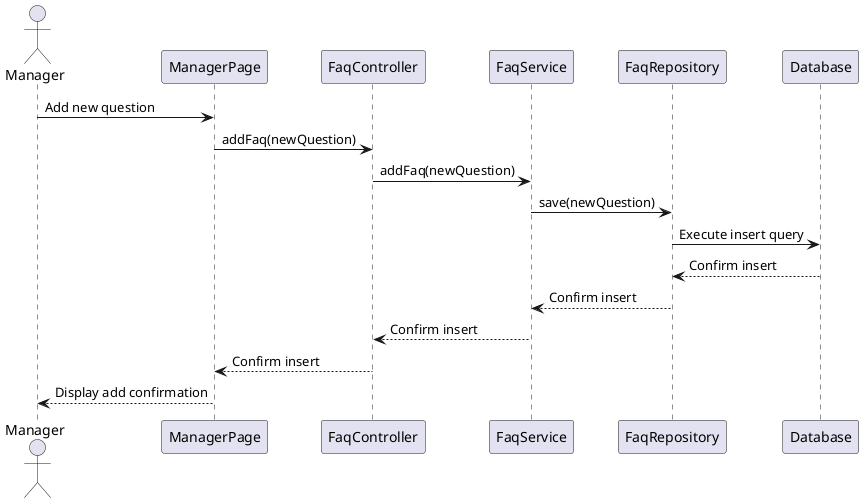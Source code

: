 @startuml
actor Manager

Manager -> ManagerPage: Add new question
ManagerPage -> FaqController: addFaq(newQuestion)
FaqController -> FaqService: addFaq(newQuestion)
FaqService -> FaqRepository: save(newQuestion)
FaqRepository -> Database: Execute insert query
Database --> FaqRepository: Confirm insert
FaqRepository --> FaqService: Confirm insert
FaqService --> FaqController: Confirm insert
FaqController --> ManagerPage: Confirm insert
ManagerPage --> Manager: Display add confirmation
@enduml

